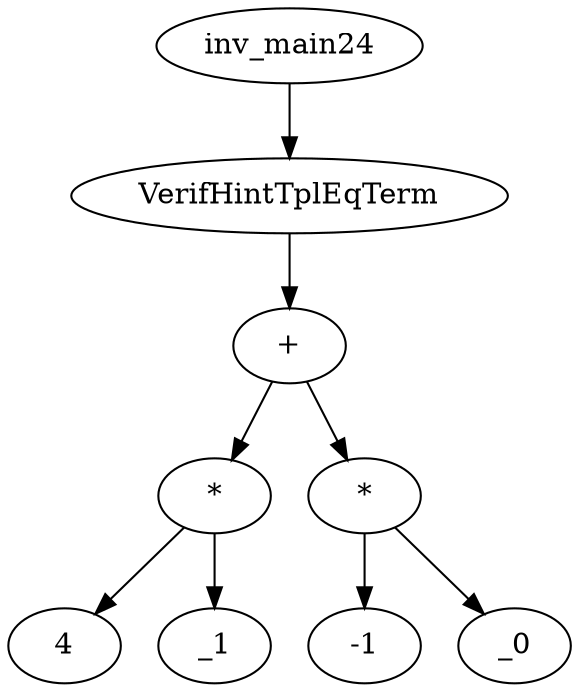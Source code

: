digraph dag {
0 [label="inv_main24"];
1 [label="VerifHintTplEqTerm"];
2 [label="+"];
3 [label="*"];
4 [label="4"];
5 [label="_1"];
6 [label="*"];
7 [label="-1"];
8 [label="_0"];
0->1
1->2
2->3
2 -> 6
3->5
3 -> 4
6->8
6 -> 7
}
